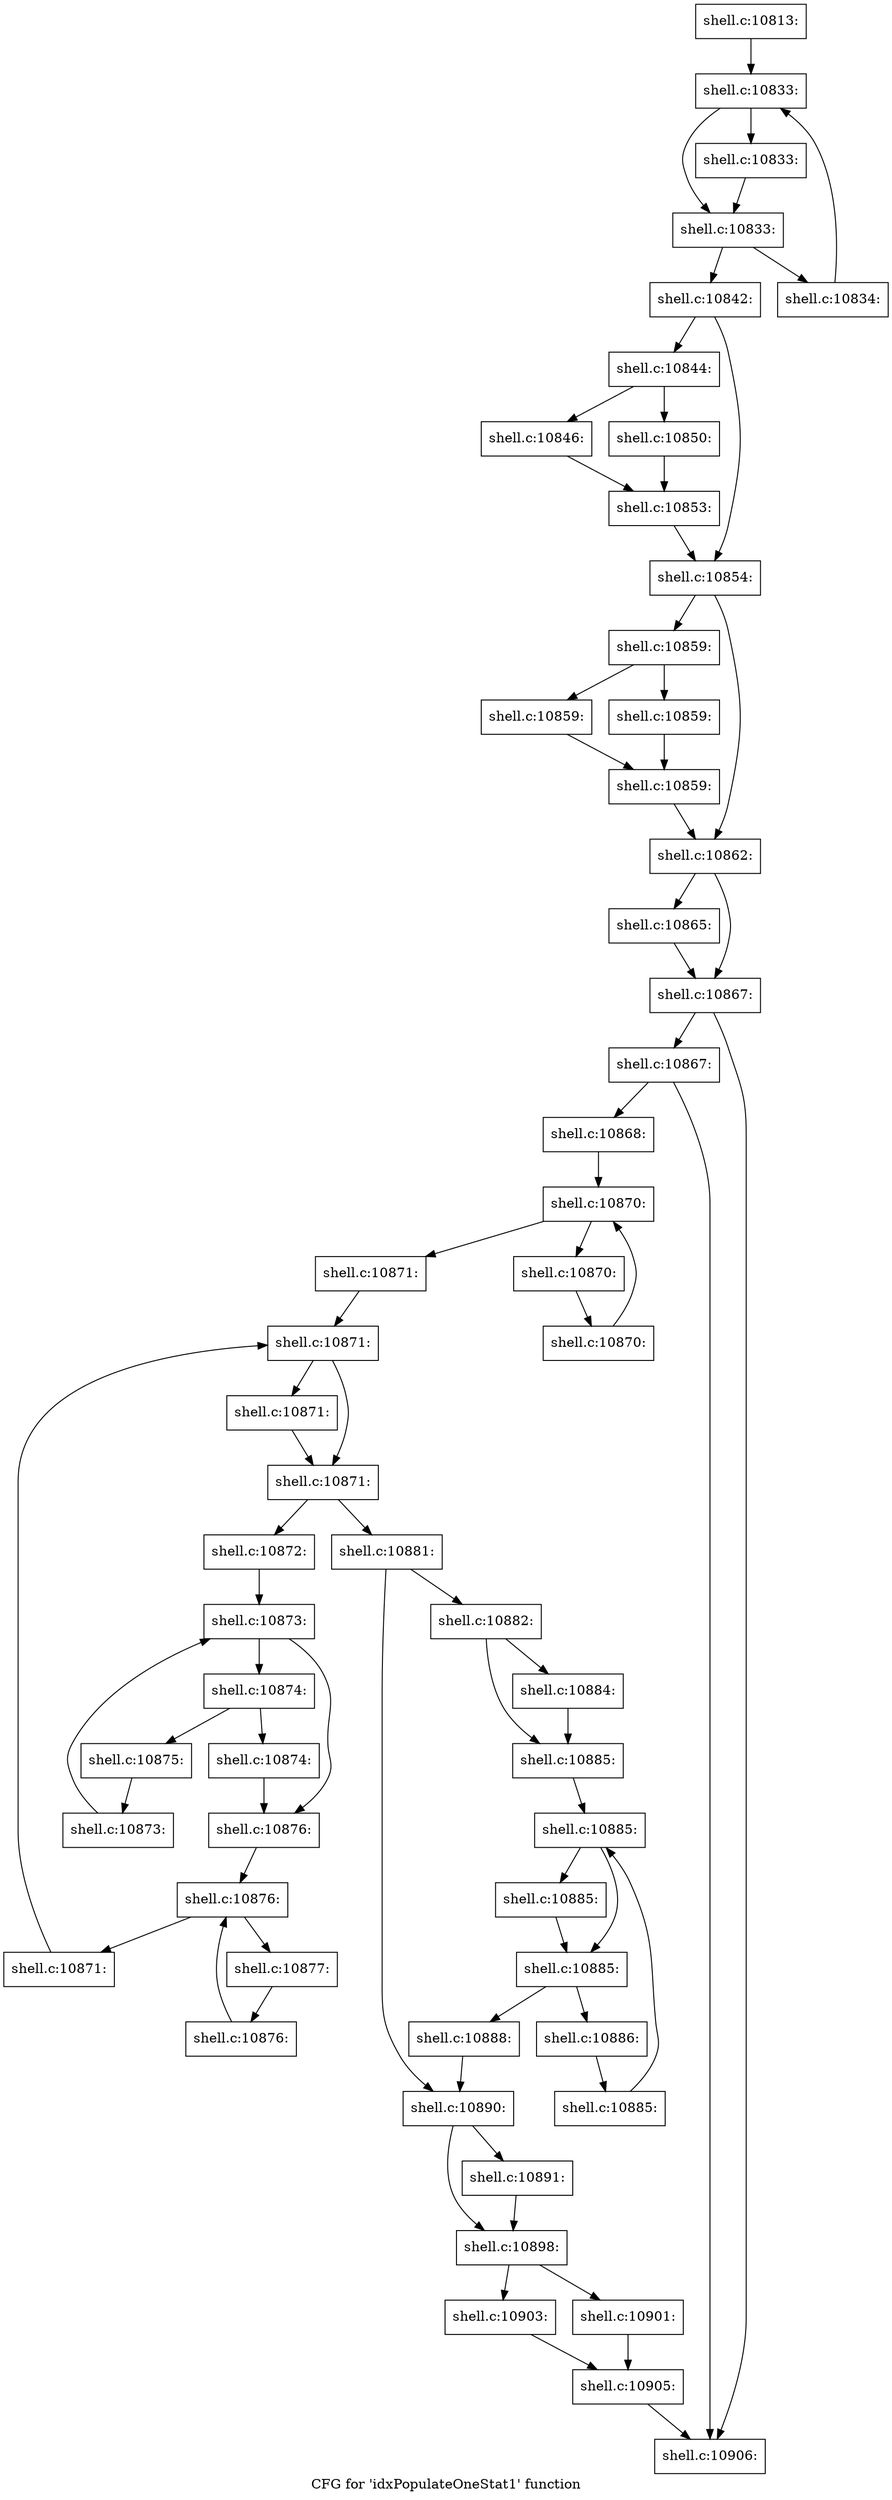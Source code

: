 digraph "CFG for 'idxPopulateOneStat1' function" {
	label="CFG for 'idxPopulateOneStat1' function";

	Node0x560276cd0830 [shape=record,label="{shell.c:10813:}"];
	Node0x560276cd0830 -> Node0x560276cd4d40;
	Node0x560276cd4d40 [shape=record,label="{shell.c:10833:}"];
	Node0x560276cd4d40 -> Node0x560276cd5050;
	Node0x560276cd4d40 -> Node0x560276cd5000;
	Node0x560276cd5050 [shape=record,label="{shell.c:10833:}"];
	Node0x560276cd5050 -> Node0x560276cd5000;
	Node0x560276cd5000 [shape=record,label="{shell.c:10833:}"];
	Node0x560276cd5000 -> Node0x560276cd54b0;
	Node0x560276cd5000 -> Node0x560276cd4f80;
	Node0x560276cd54b0 [shape=record,label="{shell.c:10834:}"];
	Node0x560276cd54b0 -> Node0x560276cd4d40;
	Node0x560276cd4f80 [shape=record,label="{shell.c:10842:}"];
	Node0x560276cd4f80 -> Node0x560276cd6cd0;
	Node0x560276cd4f80 -> Node0x560276cd79f0;
	Node0x560276cd6cd0 [shape=record,label="{shell.c:10844:}"];
	Node0x560276cd6cd0 -> Node0x560276cd7e00;
	Node0x560276cd6cd0 -> Node0x560276cd7ea0;
	Node0x560276cd7e00 [shape=record,label="{shell.c:10846:}"];
	Node0x560276cd7e00 -> Node0x560276cd7e50;
	Node0x560276cd7ea0 [shape=record,label="{shell.c:10850:}"];
	Node0x560276cd7ea0 -> Node0x560276cd7e50;
	Node0x560276cd7e50 [shape=record,label="{shell.c:10853:}"];
	Node0x560276cd7e50 -> Node0x560276cd79f0;
	Node0x560276cd79f0 [shape=record,label="{shell.c:10854:}"];
	Node0x560276cd79f0 -> Node0x560276cd9380;
	Node0x560276cd79f0 -> Node0x560276cd93d0;
	Node0x560276cd9380 [shape=record,label="{shell.c:10859:}"];
	Node0x560276cd9380 -> Node0x560276cd9aa0;
	Node0x560276cd9380 -> Node0x560276cd9af0;
	Node0x560276cd9aa0 [shape=record,label="{shell.c:10859:}"];
	Node0x560276cd9aa0 -> Node0x560276cd9b40;
	Node0x560276cd9af0 [shape=record,label="{shell.c:10859:}"];
	Node0x560276cd9af0 -> Node0x560276cd9b40;
	Node0x560276cd9b40 [shape=record,label="{shell.c:10859:}"];
	Node0x560276cd9b40 -> Node0x560276cd93d0;
	Node0x560276cd93d0 [shape=record,label="{shell.c:10862:}"];
	Node0x560276cd93d0 -> Node0x560276cdac90;
	Node0x560276cd93d0 -> Node0x560276cdace0;
	Node0x560276cdac90 [shape=record,label="{shell.c:10865:}"];
	Node0x560276cdac90 -> Node0x560276cdace0;
	Node0x560276cdace0 [shape=record,label="{shell.c:10867:}"];
	Node0x560276cdace0 -> Node0x560276cdb890;
	Node0x560276cdace0 -> Node0x560276cdb840;
	Node0x560276cdb890 [shape=record,label="{shell.c:10867:}"];
	Node0x560276cdb890 -> Node0x560276cdb7f0;
	Node0x560276cdb890 -> Node0x560276cdb840;
	Node0x560276cdb7f0 [shape=record,label="{shell.c:10868:}"];
	Node0x560276cdb7f0 -> Node0x560276cdc750;
	Node0x560276cdc750 [shape=record,label="{shell.c:10870:}"];
	Node0x560276cdc750 -> Node0x560276cdc970;
	Node0x560276cdc750 -> Node0x560276cdc5a0;
	Node0x560276cdc970 [shape=record,label="{shell.c:10870:}"];
	Node0x560276cdc970 -> Node0x560276cdc8e0;
	Node0x560276cdc8e0 [shape=record,label="{shell.c:10870:}"];
	Node0x560276cdc8e0 -> Node0x560276cdc750;
	Node0x560276cdc5a0 [shape=record,label="{shell.c:10871:}"];
	Node0x560276cdc5a0 -> Node0x560276cdd420;
	Node0x560276cdd420 [shape=record,label="{shell.c:10871:}"];
	Node0x560276cdd420 -> Node0x560276cdd5e0;
	Node0x560276cdd420 -> Node0x560276cdd590;
	Node0x560276cdd5e0 [shape=record,label="{shell.c:10871:}"];
	Node0x560276cdd5e0 -> Node0x560276cdd590;
	Node0x560276cdd590 [shape=record,label="{shell.c:10871:}"];
	Node0x560276cdd590 -> Node0x560276cddc90;
	Node0x560276cdd590 -> Node0x560276cdd510;
	Node0x560276cddc90 [shape=record,label="{shell.c:10872:}"];
	Node0x560276cddc90 -> Node0x560276cde2a0;
	Node0x560276cde2a0 [shape=record,label="{shell.c:10873:}"];
	Node0x560276cde2a0 -> Node0x560276cde4c0;
	Node0x560276cde2a0 -> Node0x560276cde0f0;
	Node0x560276cde4c0 [shape=record,label="{shell.c:10874:}"];
	Node0x560276cde4c0 -> Node0x560276cde940;
	Node0x560276cde4c0 -> Node0x560276cde990;
	Node0x560276cde940 [shape=record,label="{shell.c:10874:}"];
	Node0x560276cde940 -> Node0x560276cde0f0;
	Node0x560276cde990 [shape=record,label="{shell.c:10875:}"];
	Node0x560276cde990 -> Node0x560276cde430;
	Node0x560276cde430 [shape=record,label="{shell.c:10873:}"];
	Node0x560276cde430 -> Node0x560276cde2a0;
	Node0x560276cde0f0 [shape=record,label="{shell.c:10876:}"];
	Node0x560276cde0f0 -> Node0x560276cdf270;
	Node0x560276cdf270 [shape=record,label="{shell.c:10876:}"];
	Node0x560276cdf270 -> Node0x560276cdf420;
	Node0x560276cdf270 -> Node0x560276cdf1e0;
	Node0x560276cdf420 [shape=record,label="{shell.c:10877:}"];
	Node0x560276cdf420 -> Node0x560276cdf390;
	Node0x560276cdf390 [shape=record,label="{shell.c:10876:}"];
	Node0x560276cdf390 -> Node0x560276cdf270;
	Node0x560276cdf1e0 [shape=record,label="{shell.c:10871:}"];
	Node0x560276cdf1e0 -> Node0x560276cdd420;
	Node0x560276cdd510 [shape=record,label="{shell.c:10881:}"];
	Node0x560276cdd510 -> Node0x560276ce0140;
	Node0x560276cdd510 -> Node0x560276ce0190;
	Node0x560276ce0140 [shape=record,label="{shell.c:10882:}"];
	Node0x560276ce0140 -> Node0x560276ce0dc0;
	Node0x560276ce0140 -> Node0x560276ce0e10;
	Node0x560276ce0dc0 [shape=record,label="{shell.c:10884:}"];
	Node0x560276ce0dc0 -> Node0x560276ce0e10;
	Node0x560276ce0e10 [shape=record,label="{shell.c:10885:}"];
	Node0x560276ce0e10 -> Node0x560276ce1440;
	Node0x560276ce1440 [shape=record,label="{shell.c:10885:}"];
	Node0x560276ce1440 -> Node0x560276ce1730;
	Node0x560276ce1440 -> Node0x560276ce16e0;
	Node0x560276ce1730 [shape=record,label="{shell.c:10885:}"];
	Node0x560276ce1730 -> Node0x560276ce16e0;
	Node0x560276ce16e0 [shape=record,label="{shell.c:10885:}"];
	Node0x560276ce16e0 -> Node0x560276ce1660;
	Node0x560276ce16e0 -> Node0x560276ce1290;
	Node0x560276ce1660 [shape=record,label="{shell.c:10886:}"];
	Node0x560276ce1660 -> Node0x560276ce15d0;
	Node0x560276ce15d0 [shape=record,label="{shell.c:10885:}"];
	Node0x560276ce15d0 -> Node0x560276ce1440;
	Node0x560276ce1290 [shape=record,label="{shell.c:10888:}"];
	Node0x560276ce1290 -> Node0x560276ce0190;
	Node0x560276ce0190 [shape=record,label="{shell.c:10890:}"];
	Node0x560276ce0190 -> Node0x560276ce3100;
	Node0x560276ce0190 -> Node0x560276ce3150;
	Node0x560276ce3100 [shape=record,label="{shell.c:10891:}"];
	Node0x560276ce3100 -> Node0x560276ce3150;
	Node0x560276ce3150 [shape=record,label="{shell.c:10898:}"];
	Node0x560276ce3150 -> Node0x560276403cd0;
	Node0x560276ce3150 -> Node0x560276ce4d10;
	Node0x560276403cd0 [shape=record,label="{shell.c:10901:}"];
	Node0x560276403cd0 -> Node0x560276ce3680;
	Node0x560276ce4d10 [shape=record,label="{shell.c:10903:}"];
	Node0x560276ce4d10 -> Node0x560276ce3680;
	Node0x560276ce3680 [shape=record,label="{shell.c:10905:}"];
	Node0x560276ce3680 -> Node0x560276cdb840;
	Node0x560276cdb840 [shape=record,label="{shell.c:10906:}"];
}

